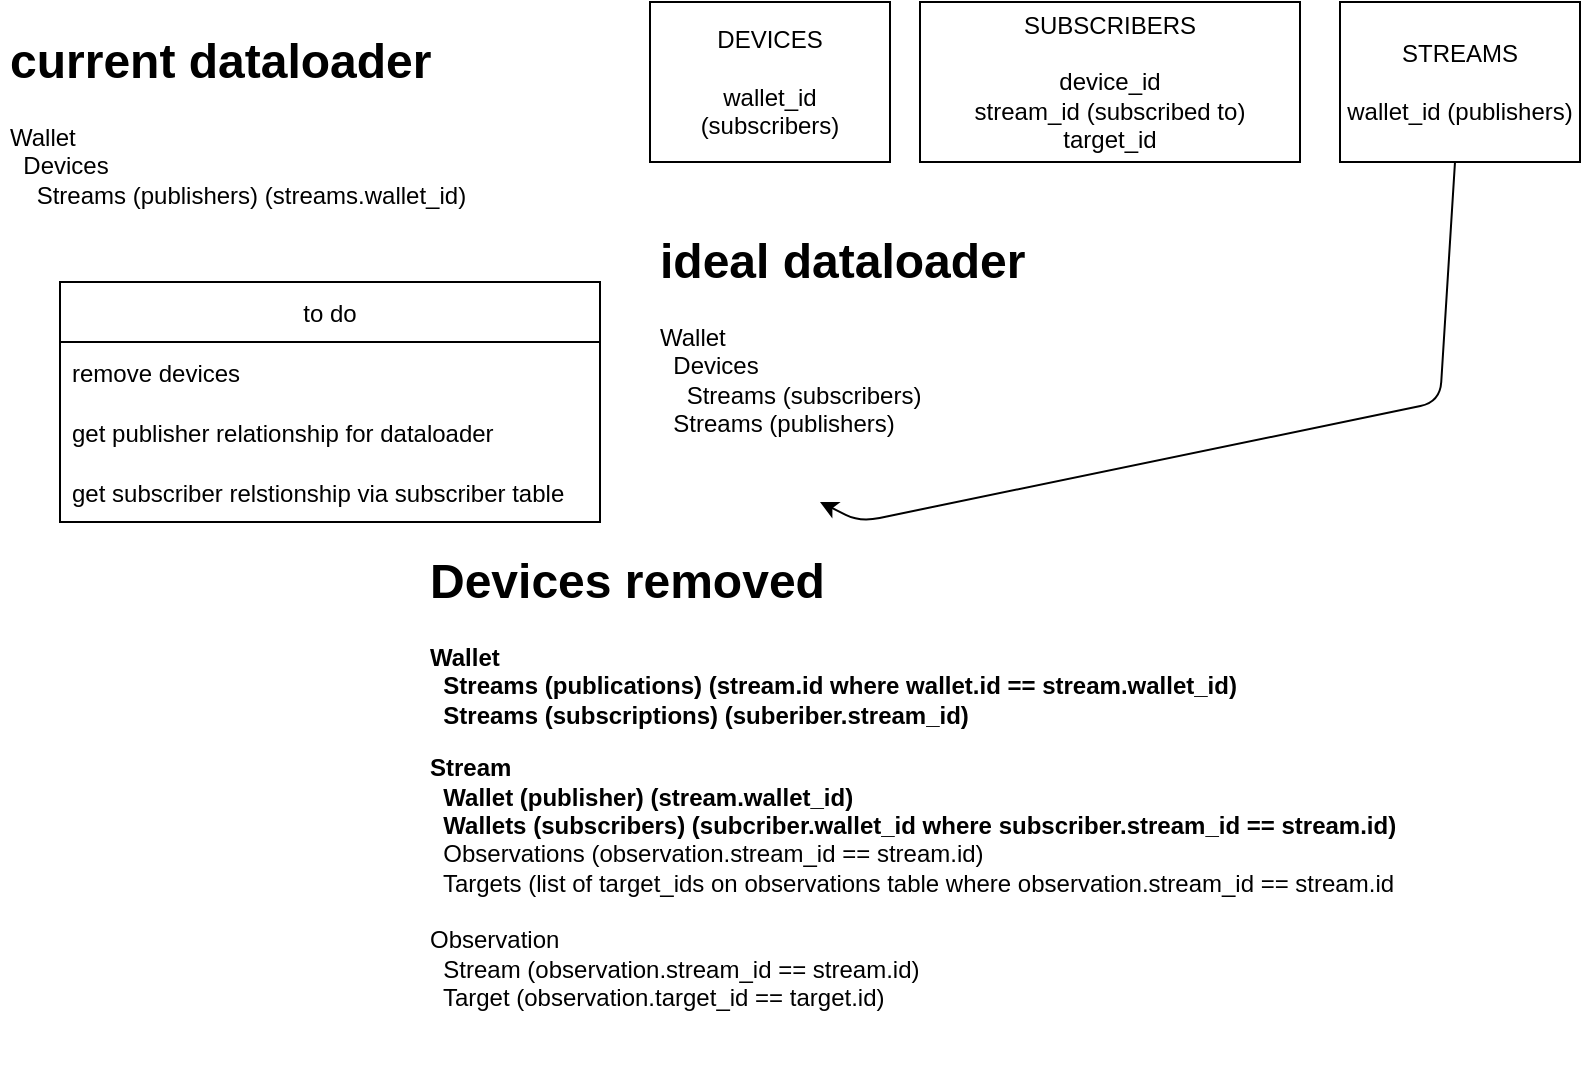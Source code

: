 <mxfile>
    <diagram id="9V1NOnrOxim7oWxH6y5B" name="Page-1">
        <mxGraphModel dx="520" dy="307" grid="1" gridSize="10" guides="1" tooltips="1" connect="1" arrows="1" fold="1" page="1" pageScale="1" pageWidth="850" pageHeight="1100" math="0" shadow="0">
            <root>
                <mxCell id="0"/>
                <mxCell id="1" parent="0"/>
                <mxCell id="9" style="edgeStyle=none;html=1;" parent="1" source="3" edge="1">
                    <mxGeometry relative="1" as="geometry">
                        <mxPoint x="450" y="270" as="targetPoint"/>
                        <Array as="points">
                            <mxPoint x="760" y="220"/>
                            <mxPoint x="470" y="280"/>
                        </Array>
                    </mxGeometry>
                </mxCell>
                <mxCell id="3" value="STREAMS&lt;br&gt;&lt;br&gt;wallet_id (publishers)" style="rounded=0;whiteSpace=wrap;html=1;" parent="1" vertex="1">
                    <mxGeometry x="710" y="20" width="120" height="80" as="geometry"/>
                </mxCell>
                <mxCell id="4" value="SUBSCRIBERS&lt;br&gt;&lt;br&gt;device_id&lt;br&gt;stream_id (subscribed to)&lt;br&gt;target_id" style="rounded=0;whiteSpace=wrap;html=1;" parent="1" vertex="1">
                    <mxGeometry x="500" y="20" width="190" height="80" as="geometry"/>
                </mxCell>
                <mxCell id="5" value="DEVICES&lt;br&gt;&lt;br&gt;wallet_id (subscribers)" style="rounded=0;whiteSpace=wrap;html=1;" parent="1" vertex="1">
                    <mxGeometry x="365" y="20" width="120" height="80" as="geometry"/>
                </mxCell>
                <mxCell id="6" value="&lt;h1&gt;ideal dataloader&lt;/h1&gt;&lt;p&gt;Wallet&lt;br&gt;&amp;nbsp; Devices&lt;br&gt;&amp;nbsp; &amp;nbsp; Streams (subscribers)&lt;br&gt;&amp;nbsp; Streams (publishers)&lt;/p&gt;" style="text;html=1;strokeColor=none;fillColor=none;spacing=5;spacingTop=-20;whiteSpace=wrap;overflow=hidden;rounded=0;" parent="1" vertex="1">
                    <mxGeometry x="365" y="130" width="215" height="120" as="geometry"/>
                </mxCell>
                <mxCell id="8" value="&lt;h1&gt;current dataloader&amp;nbsp;&lt;/h1&gt;&lt;p&gt;Wallet&lt;br&gt;&amp;nbsp; Devices&lt;br&gt;&amp;nbsp; &amp;nbsp; Streams (publishers) (streams.wallet_id)&lt;/p&gt;" style="text;html=1;strokeColor=none;fillColor=none;spacing=5;spacingTop=-20;whiteSpace=wrap;overflow=hidden;rounded=0;" parent="1" vertex="1">
                    <mxGeometry x="40" y="30" width="270" height="120" as="geometry"/>
                </mxCell>
                <mxCell id="10" value="to do" style="swimlane;fontStyle=0;childLayout=stackLayout;horizontal=1;startSize=30;horizontalStack=0;resizeParent=1;resizeParentMax=0;resizeLast=0;collapsible=1;marginBottom=0;" parent="1" vertex="1">
                    <mxGeometry x="70" y="160" width="270" height="120" as="geometry"/>
                </mxCell>
                <mxCell id="11" value="remove devices" style="text;strokeColor=none;fillColor=none;align=left;verticalAlign=middle;spacingLeft=4;spacingRight=4;overflow=hidden;points=[[0,0.5],[1,0.5]];portConstraint=eastwest;rotatable=0;" parent="10" vertex="1">
                    <mxGeometry y="30" width="270" height="30" as="geometry"/>
                </mxCell>
                <mxCell id="12" value="get publisher relationship for dataloader" style="text;strokeColor=none;fillColor=none;align=left;verticalAlign=middle;spacingLeft=4;spacingRight=4;overflow=hidden;points=[[0,0.5],[1,0.5]];portConstraint=eastwest;rotatable=0;" parent="10" vertex="1">
                    <mxGeometry y="60" width="270" height="30" as="geometry"/>
                </mxCell>
                <mxCell id="13" value="get subscriber relstionship via subscriber table" style="text;strokeColor=none;fillColor=none;align=left;verticalAlign=middle;spacingLeft=4;spacingRight=4;overflow=hidden;points=[[0,0.5],[1,0.5]];portConstraint=eastwest;rotatable=0;" parent="10" vertex="1">
                    <mxGeometry y="90" width="270" height="30" as="geometry"/>
                </mxCell>
                <mxCell id="14" value="&lt;h1&gt;Devices removed&lt;/h1&gt;&lt;p&gt;&lt;b&gt;Wallet&lt;br&gt;&amp;nbsp; Streams (publications) (stream.id where wallet.id == stream.wallet_id)&lt;br&gt;&lt;span&gt;&amp;nbsp; Streams (subscriptions) (suberiber.stream_id)&lt;/span&gt;&lt;/b&gt;&lt;/p&gt;&lt;p&gt;&lt;b&gt;&lt;span&gt;Stream&lt;br&gt;&lt;/span&gt;&lt;span&gt;&amp;nbsp; Wallet (publisher) (stream.wallet_id)&lt;br&gt;&lt;/span&gt;&lt;/b&gt;&lt;span&gt;&lt;b&gt;&amp;nbsp; Wallets (subscribers) (subcriber.wallet_id where subscriber.stream_id == stream.id)&lt;/b&gt;&lt;br&gt;&amp;nbsp; Observations (observation.stream_id == stream.id)&lt;br&gt;&amp;nbsp; Targets (list of target_ids on observations table where observation.stream_id == stream.id&lt;br&gt;&lt;br&gt;Observation&lt;br&gt;&amp;nbsp; Stream (observation.stream_id == stream.id)&lt;br&gt;&amp;nbsp; Target (observation.target_id == target.id)&lt;br&gt;&lt;/span&gt;&lt;/p&gt;&lt;p&gt;&amp;nbsp;&amp;nbsp;&lt;/p&gt;" style="text;html=1;strokeColor=none;fillColor=none;spacing=5;spacingTop=-20;whiteSpace=wrap;overflow=hidden;rounded=0;" vertex="1" parent="1">
                    <mxGeometry x="250" y="290" width="580" height="270" as="geometry"/>
                </mxCell>
            </root>
        </mxGraphModel>
    </diagram>
</mxfile>